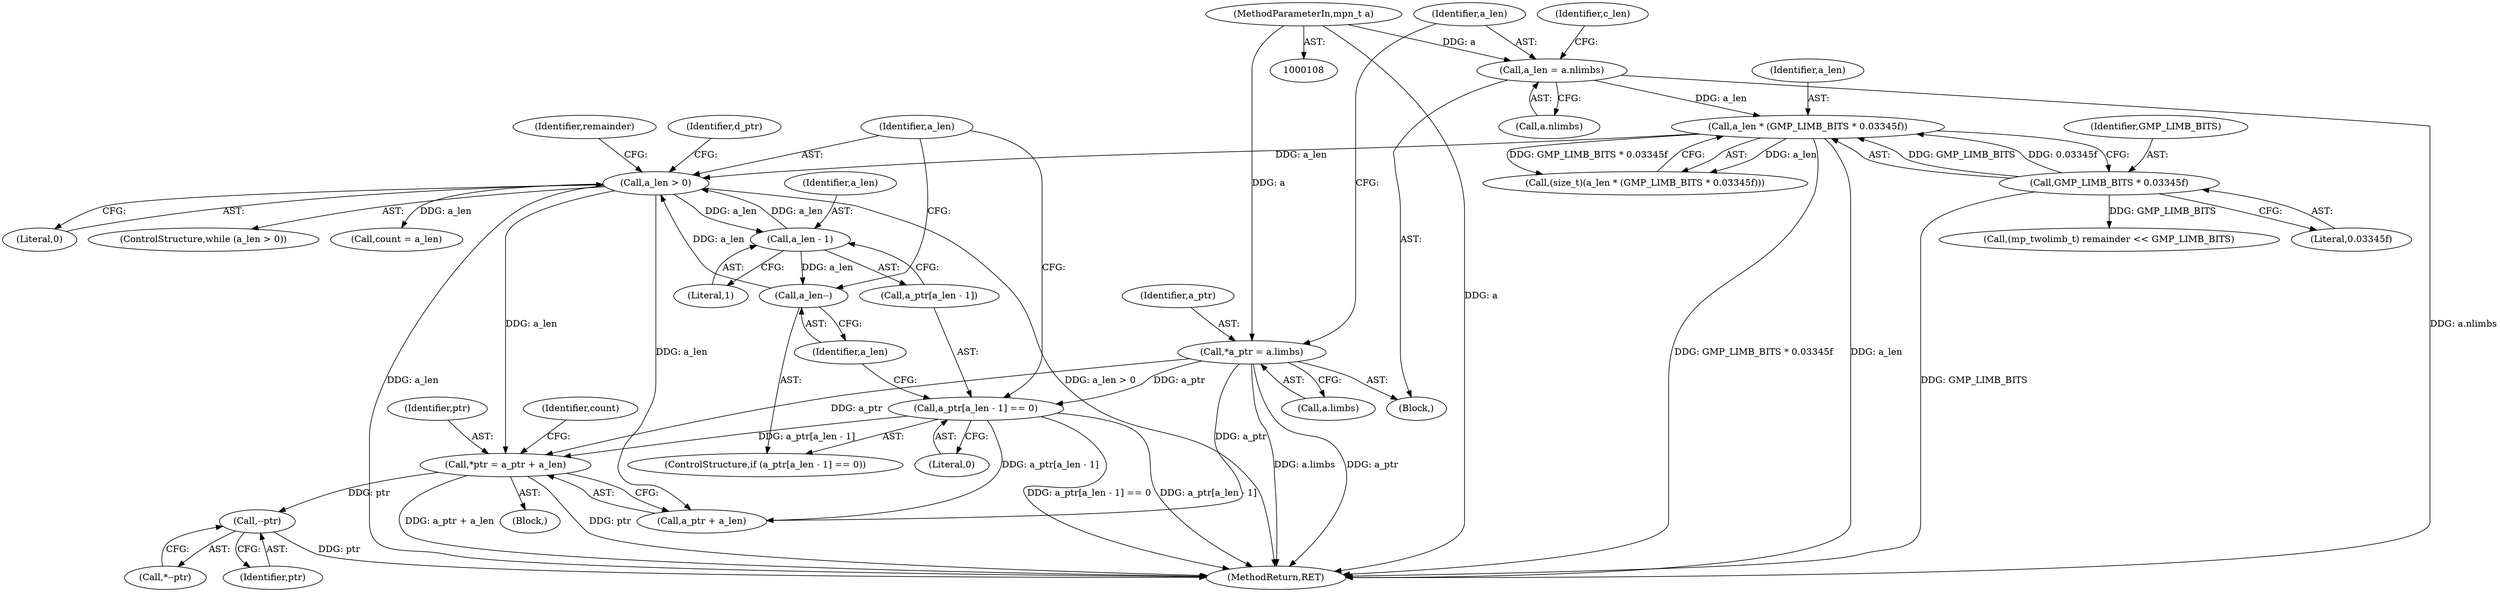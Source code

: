 digraph "0_gnulib_278b4175c9d7dd47c1a3071554aac02add3b3c35@integer" {
"1000179" [label="(Call,*ptr = a_ptr + a_len)"];
"1000113" [label="(Call,*a_ptr = a.limbs)"];
"1000109" [label="(MethodParameterIn,mpn_t a)"];
"1000243" [label="(Call,a_ptr[a_len - 1] == 0)"];
"1000170" [label="(Call,a_len > 0)"];
"1000250" [label="(Call,a_len--)"];
"1000246" [label="(Call,a_len - 1)"];
"1000132" [label="(Call,a_len * (GMP_LIMB_BITS * 0.03345f))"];
"1000119" [label="(Call,a_len = a.nlimbs)"];
"1000134" [label="(Call,GMP_LIMB_BITS * 0.03345f)"];
"1000205" [label="(Call,--ptr)"];
"1000205" [label="(Call,--ptr)"];
"1000135" [label="(Identifier,GMP_LIMB_BITS)"];
"1000246" [label="(Call,a_len - 1)"];
"1000280" [label="(MethodReturn,RET)"];
"1000176" [label="(Identifier,remainder)"];
"1000119" [label="(Call,a_len = a.nlimbs)"];
"1000249" [label="(Literal,0)"];
"1000109" [label="(MethodParameterIn,mpn_t a)"];
"1000169" [label="(ControlStructure,while (a_len > 0))"];
"1000179" [label="(Call,*ptr = a_ptr + a_len)"];
"1000113" [label="(Call,*a_ptr = a.limbs)"];
"1000120" [label="(Identifier,a_len)"];
"1000170" [label="(Call,a_len > 0)"];
"1000171" [label="(Identifier,a_len)"];
"1000206" [label="(Identifier,ptr)"];
"1000187" [label="(Identifier,count)"];
"1000181" [label="(Call,a_ptr + a_len)"];
"1000180" [label="(Identifier,ptr)"];
"1000244" [label="(Call,a_ptr[a_len - 1])"];
"1000186" [label="(Call,count = a_len)"];
"1000243" [label="(Call,a_ptr[a_len - 1] == 0)"];
"1000242" [label="(ControlStructure,if (a_ptr[a_len - 1] == 0))"];
"1000204" [label="(Call,*--ptr)"];
"1000250" [label="(Call,a_len--)"];
"1000248" [label="(Literal,1)"];
"1000173" [label="(Block,)"];
"1000132" [label="(Call,a_len * (GMP_LIMB_BITS * 0.03345f))"];
"1000115" [label="(Call,a.limbs)"];
"1000199" [label="(Call,(mp_twolimb_t) remainder << GMP_LIMB_BITS)"];
"1000255" [label="(Identifier,d_ptr)"];
"1000121" [label="(Call,a.nlimbs)"];
"1000114" [label="(Identifier,a_ptr)"];
"1000247" [label="(Identifier,a_len)"];
"1000133" [label="(Identifier,a_len)"];
"1000130" [label="(Call,(size_t)(a_len * (GMP_LIMB_BITS * 0.03345f)))"];
"1000136" [label="(Literal,0.03345f)"];
"1000126" [label="(Identifier,c_len)"];
"1000134" [label="(Call,GMP_LIMB_BITS * 0.03345f)"];
"1000251" [label="(Identifier,a_len)"];
"1000111" [label="(Block,)"];
"1000172" [label="(Literal,0)"];
"1000179" -> "1000173"  [label="AST: "];
"1000179" -> "1000181"  [label="CFG: "];
"1000180" -> "1000179"  [label="AST: "];
"1000181" -> "1000179"  [label="AST: "];
"1000187" -> "1000179"  [label="CFG: "];
"1000179" -> "1000280"  [label="DDG: a_ptr + a_len"];
"1000179" -> "1000280"  [label="DDG: ptr"];
"1000113" -> "1000179"  [label="DDG: a_ptr"];
"1000243" -> "1000179"  [label="DDG: a_ptr[a_len - 1]"];
"1000170" -> "1000179"  [label="DDG: a_len"];
"1000179" -> "1000205"  [label="DDG: ptr"];
"1000113" -> "1000111"  [label="AST: "];
"1000113" -> "1000115"  [label="CFG: "];
"1000114" -> "1000113"  [label="AST: "];
"1000115" -> "1000113"  [label="AST: "];
"1000120" -> "1000113"  [label="CFG: "];
"1000113" -> "1000280"  [label="DDG: a_ptr"];
"1000113" -> "1000280"  [label="DDG: a.limbs"];
"1000109" -> "1000113"  [label="DDG: a"];
"1000113" -> "1000181"  [label="DDG: a_ptr"];
"1000113" -> "1000243"  [label="DDG: a_ptr"];
"1000109" -> "1000108"  [label="AST: "];
"1000109" -> "1000280"  [label="DDG: a"];
"1000109" -> "1000119"  [label="DDG: a"];
"1000243" -> "1000242"  [label="AST: "];
"1000243" -> "1000249"  [label="CFG: "];
"1000244" -> "1000243"  [label="AST: "];
"1000249" -> "1000243"  [label="AST: "];
"1000171" -> "1000243"  [label="CFG: "];
"1000251" -> "1000243"  [label="CFG: "];
"1000243" -> "1000280"  [label="DDG: a_ptr[a_len - 1]"];
"1000243" -> "1000280"  [label="DDG: a_ptr[a_len - 1] == 0"];
"1000243" -> "1000181"  [label="DDG: a_ptr[a_len - 1]"];
"1000170" -> "1000169"  [label="AST: "];
"1000170" -> "1000172"  [label="CFG: "];
"1000171" -> "1000170"  [label="AST: "];
"1000172" -> "1000170"  [label="AST: "];
"1000176" -> "1000170"  [label="CFG: "];
"1000255" -> "1000170"  [label="CFG: "];
"1000170" -> "1000280"  [label="DDG: a_len"];
"1000170" -> "1000280"  [label="DDG: a_len > 0"];
"1000250" -> "1000170"  [label="DDG: a_len"];
"1000132" -> "1000170"  [label="DDG: a_len"];
"1000246" -> "1000170"  [label="DDG: a_len"];
"1000170" -> "1000181"  [label="DDG: a_len"];
"1000170" -> "1000186"  [label="DDG: a_len"];
"1000170" -> "1000246"  [label="DDG: a_len"];
"1000250" -> "1000242"  [label="AST: "];
"1000250" -> "1000251"  [label="CFG: "];
"1000251" -> "1000250"  [label="AST: "];
"1000171" -> "1000250"  [label="CFG: "];
"1000246" -> "1000250"  [label="DDG: a_len"];
"1000246" -> "1000244"  [label="AST: "];
"1000246" -> "1000248"  [label="CFG: "];
"1000247" -> "1000246"  [label="AST: "];
"1000248" -> "1000246"  [label="AST: "];
"1000244" -> "1000246"  [label="CFG: "];
"1000132" -> "1000130"  [label="AST: "];
"1000132" -> "1000134"  [label="CFG: "];
"1000133" -> "1000132"  [label="AST: "];
"1000134" -> "1000132"  [label="AST: "];
"1000130" -> "1000132"  [label="CFG: "];
"1000132" -> "1000280"  [label="DDG: a_len"];
"1000132" -> "1000280"  [label="DDG: GMP_LIMB_BITS * 0.03345f"];
"1000132" -> "1000130"  [label="DDG: a_len"];
"1000132" -> "1000130"  [label="DDG: GMP_LIMB_BITS * 0.03345f"];
"1000119" -> "1000132"  [label="DDG: a_len"];
"1000134" -> "1000132"  [label="DDG: GMP_LIMB_BITS"];
"1000134" -> "1000132"  [label="DDG: 0.03345f"];
"1000119" -> "1000111"  [label="AST: "];
"1000119" -> "1000121"  [label="CFG: "];
"1000120" -> "1000119"  [label="AST: "];
"1000121" -> "1000119"  [label="AST: "];
"1000126" -> "1000119"  [label="CFG: "];
"1000119" -> "1000280"  [label="DDG: a.nlimbs"];
"1000134" -> "1000136"  [label="CFG: "];
"1000135" -> "1000134"  [label="AST: "];
"1000136" -> "1000134"  [label="AST: "];
"1000134" -> "1000280"  [label="DDG: GMP_LIMB_BITS"];
"1000134" -> "1000199"  [label="DDG: GMP_LIMB_BITS"];
"1000205" -> "1000204"  [label="AST: "];
"1000205" -> "1000206"  [label="CFG: "];
"1000206" -> "1000205"  [label="AST: "];
"1000204" -> "1000205"  [label="CFG: "];
"1000205" -> "1000280"  [label="DDG: ptr"];
}
